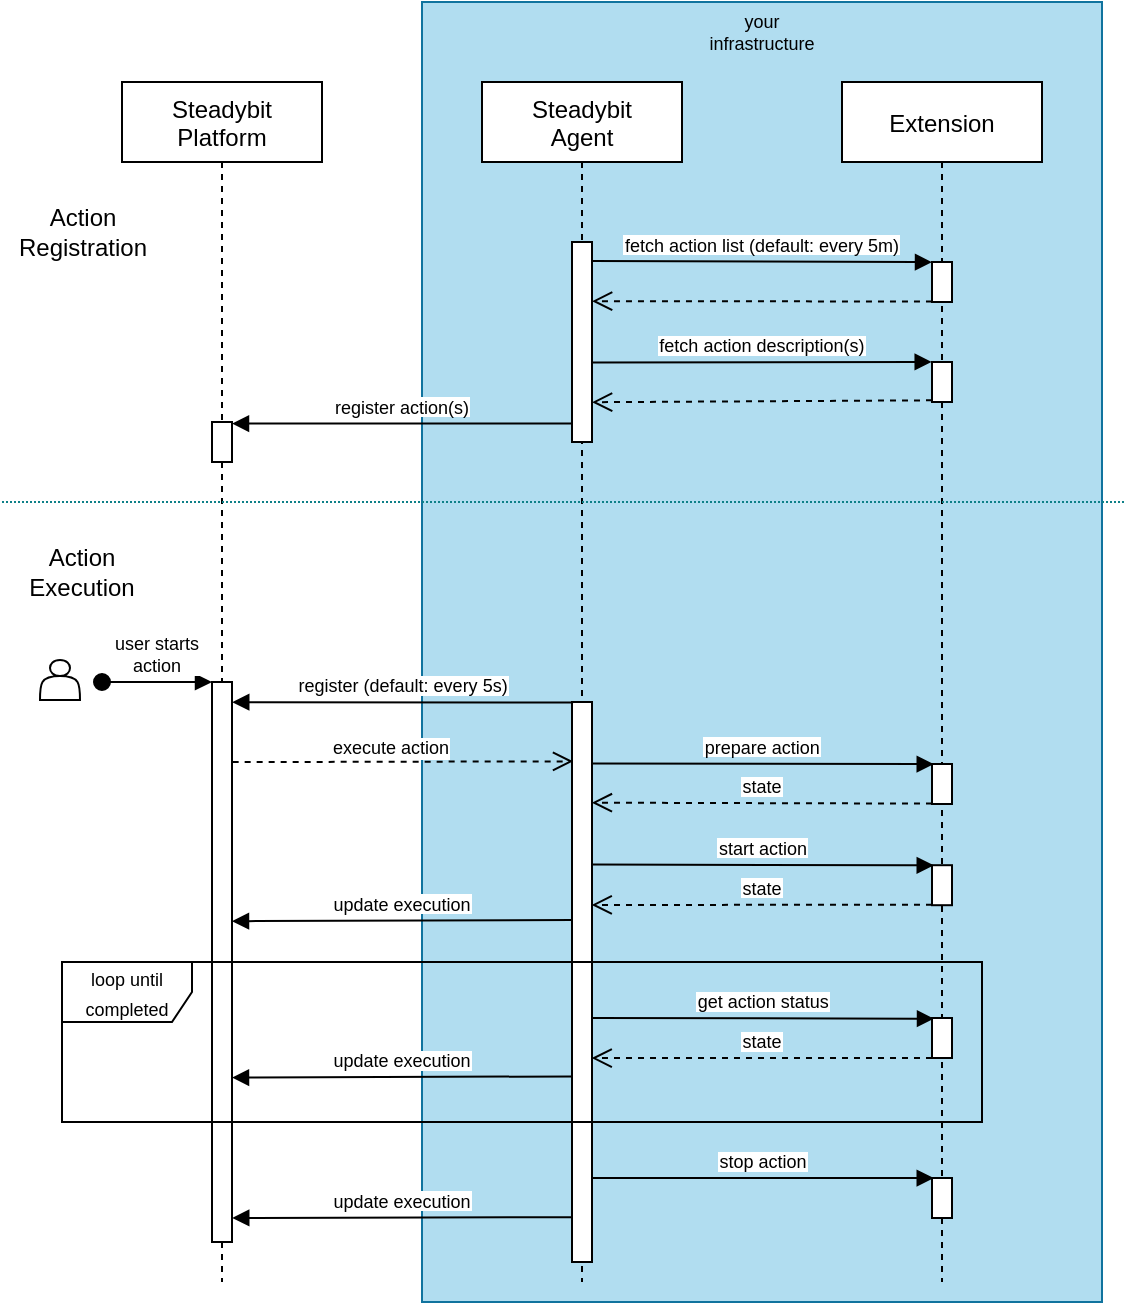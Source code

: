 <mxfile version="20.0.4" type="device"><diagram id="kgpKYQtTHZ0yAKxKKP6v" name="Page-1"><mxGraphModel dx="1426" dy="769" grid="1" gridSize="10" guides="1" tooltips="1" connect="1" arrows="1" fold="1" page="1" pageScale="1" pageWidth="827" pageHeight="1169" math="0" shadow="0"><root><mxCell id="0"/><mxCell id="1" parent="0"/><mxCell id="w1trGcJWHktViOVa-wdd-44" value="" style="whiteSpace=wrap;html=1;labelBackgroundColor=#0000CC;fontSize=9;fillColor=#b1ddf0;strokeColor=#10739e;" parent="1" vertex="1"><mxGeometry x="290" y="40" width="340" height="650" as="geometry"/></mxCell><mxCell id="3nuBFxr9cyL0pnOWT2aG-1" value="Steadybit &#10;Platform" style="shape=umlLifeline;perimeter=lifelinePerimeter;container=1;collapsible=0;recursiveResize=0;rounded=0;shadow=0;strokeWidth=1;" parent="1" vertex="1"><mxGeometry x="140" y="80" width="100" height="600" as="geometry"/></mxCell><mxCell id="3nuBFxr9cyL0pnOWT2aG-2" value="" style="points=[];perimeter=orthogonalPerimeter;rounded=0;shadow=0;strokeWidth=1;" parent="3nuBFxr9cyL0pnOWT2aG-1" vertex="1"><mxGeometry x="45" y="300" width="10" height="280" as="geometry"/></mxCell><mxCell id="3nuBFxr9cyL0pnOWT2aG-3" value="user starts&#10;action" style="verticalAlign=bottom;startArrow=oval;endArrow=block;startSize=8;shadow=0;strokeWidth=1;fontSize=9;" parent="3nuBFxr9cyL0pnOWT2aG-1" target="3nuBFxr9cyL0pnOWT2aG-2" edge="1"><mxGeometry relative="1" as="geometry"><mxPoint x="-10" y="300" as="sourcePoint"/></mxGeometry></mxCell><mxCell id="w1trGcJWHktViOVa-wdd-7" value="" style="points=[];perimeter=orthogonalPerimeter;rounded=0;shadow=0;strokeWidth=1;" parent="3nuBFxr9cyL0pnOWT2aG-1" vertex="1"><mxGeometry x="45" y="170" width="10" height="20" as="geometry"/></mxCell><mxCell id="3nuBFxr9cyL0pnOWT2aG-5" value="Steadybit&#10;Agent" style="shape=umlLifeline;perimeter=lifelinePerimeter;container=1;collapsible=0;recursiveResize=0;rounded=0;shadow=0;strokeWidth=1;" parent="1" vertex="1"><mxGeometry x="320" y="80" width="100" height="600" as="geometry"/></mxCell><mxCell id="3nuBFxr9cyL0pnOWT2aG-6" value="" style="points=[];perimeter=orthogonalPerimeter;rounded=0;shadow=0;strokeWidth=1;" parent="3nuBFxr9cyL0pnOWT2aG-5" vertex="1"><mxGeometry x="45" y="80" width="10" height="100" as="geometry"/></mxCell><mxCell id="w1trGcJWHktViOVa-wdd-23" value="" style="points=[];perimeter=orthogonalPerimeter;rounded=0;shadow=0;strokeWidth=1;fillColor=default;" parent="3nuBFxr9cyL0pnOWT2aG-5" vertex="1"><mxGeometry x="45" y="310" width="10" height="280" as="geometry"/></mxCell><mxCell id="3nuBFxr9cyL0pnOWT2aG-9" value="fetch action list (default: every 5m)" style="verticalAlign=bottom;endArrow=block;shadow=0;strokeWidth=1;entryX=0;entryY=0.004;entryDx=0;entryDy=0;entryPerimeter=0;exitX=1;exitY=0.095;exitDx=0;exitDy=0;exitPerimeter=0;fontSize=9;" parent="1" source="3nuBFxr9cyL0pnOWT2aG-6" target="w1trGcJWHktViOVa-wdd-2" edge="1"><mxGeometry relative="1" as="geometry"><mxPoint x="400" y="170" as="sourcePoint"/><mxPoint x="540" y="170" as="targetPoint"/><Array as="points"/></mxGeometry></mxCell><mxCell id="w1trGcJWHktViOVa-wdd-1" value="Extension" style="shape=umlLifeline;perimeter=lifelinePerimeter;container=1;collapsible=0;recursiveResize=0;rounded=0;shadow=0;strokeWidth=1;" parent="1" vertex="1"><mxGeometry x="500" y="80" width="100" height="600" as="geometry"/></mxCell><mxCell id="w1trGcJWHktViOVa-wdd-2" value="" style="points=[];perimeter=orthogonalPerimeter;rounded=0;shadow=0;strokeWidth=1;" parent="w1trGcJWHktViOVa-wdd-1" vertex="1"><mxGeometry x="45" y="90" width="10" height="20" as="geometry"/></mxCell><mxCell id="w1trGcJWHktViOVa-wdd-6" value="" style="points=[];perimeter=orthogonalPerimeter;rounded=0;shadow=0;strokeWidth=1;" parent="w1trGcJWHktViOVa-wdd-1" vertex="1"><mxGeometry x="45" y="140" width="10" height="20" as="geometry"/></mxCell><mxCell id="w1trGcJWHktViOVa-wdd-26" value="" style="points=[];perimeter=orthogonalPerimeter;rounded=0;shadow=0;strokeWidth=1;" parent="w1trGcJWHktViOVa-wdd-1" vertex="1"><mxGeometry x="45" y="341" width="10" height="20" as="geometry"/></mxCell><mxCell id="w1trGcJWHktViOVa-wdd-36" value="" style="points=[];perimeter=orthogonalPerimeter;rounded=0;shadow=0;strokeWidth=1;" parent="w1trGcJWHktViOVa-wdd-1" vertex="1"><mxGeometry x="45" y="391.6" width="10" height="20" as="geometry"/></mxCell><mxCell id="w1trGcJWHktViOVa-wdd-39" value="" style="points=[];perimeter=orthogonalPerimeter;rounded=0;shadow=0;strokeWidth=1;" parent="w1trGcJWHktViOVa-wdd-1" vertex="1"><mxGeometry x="45" y="548" width="10" height="20" as="geometry"/></mxCell><mxCell id="w1trGcJWHktViOVa-wdd-3" value="" style="verticalAlign=bottom;endArrow=open;dashed=1;endSize=8;shadow=0;strokeWidth=1;exitX=-0.001;exitY=0.987;exitDx=0;exitDy=0;exitPerimeter=0;entryX=1.005;entryY=0.296;entryDx=0;entryDy=0;entryPerimeter=0;" parent="1" source="w1trGcJWHktViOVa-wdd-2" target="3nuBFxr9cyL0pnOWT2aG-6" edge="1"><mxGeometry relative="1" as="geometry"><mxPoint x="400" y="191" as="targetPoint"/><mxPoint x="540" y="190.0" as="sourcePoint"/><Array as="points"/></mxGeometry></mxCell><mxCell id="w1trGcJWHktViOVa-wdd-4" value="fetch action description(s)" style="verticalAlign=bottom;endArrow=block;shadow=0;strokeWidth=1;entryX=-0.015;entryY=-0.001;entryDx=0;entryDy=0;entryPerimeter=0;exitX=0.996;exitY=0.602;exitDx=0;exitDy=0;exitPerimeter=0;fontSize=9;" parent="1" source="3nuBFxr9cyL0pnOWT2aG-6" target="w1trGcJWHktViOVa-wdd-6" edge="1"><mxGeometry relative="1" as="geometry"><mxPoint x="350" y="220" as="sourcePoint"/><mxPoint x="550" y="220" as="targetPoint"/><Array as="points"/></mxGeometry></mxCell><mxCell id="w1trGcJWHktViOVa-wdd-5" value="" style="verticalAlign=bottom;endArrow=open;dashed=1;endSize=8;shadow=0;strokeWidth=1;exitX=0;exitY=0.958;exitDx=0;exitDy=0;exitPerimeter=0;entryX=1.004;entryY=0.801;entryDx=0;entryDy=0;entryPerimeter=0;" parent="1" source="w1trGcJWHktViOVa-wdd-6" target="3nuBFxr9cyL0pnOWT2aG-6" edge="1"><mxGeometry relative="1" as="geometry"><mxPoint x="380" y="240" as="targetPoint"/><mxPoint x="553" y="240" as="sourcePoint"/><Array as="points"/></mxGeometry></mxCell><mxCell id="w1trGcJWHktViOVa-wdd-8" value="register action(s)" style="verticalAlign=bottom;endArrow=block;shadow=0;strokeWidth=1;exitX=0;exitY=0.908;exitDx=0;exitDy=0;exitPerimeter=0;fontSize=9;" parent="1" source="3nuBFxr9cyL0pnOWT2aG-6" target="w1trGcJWHktViOVa-wdd-7" edge="1"><mxGeometry relative="1" as="geometry"><mxPoint x="365" y="230" as="sourcePoint"/><mxPoint x="564.85" y="229.98" as="targetPoint"/><Array as="points"/></mxGeometry></mxCell><mxCell id="w1trGcJWHktViOVa-wdd-9" value="" style="shape=actor;whiteSpace=wrap;html=1;" parent="1" vertex="1"><mxGeometry x="99" y="369" width="20" height="20" as="geometry"/></mxCell><mxCell id="w1trGcJWHktViOVa-wdd-19" value="" style="endArrow=none;dashed=1;html=1;rounded=0;fontSize=7;fillColor=#b0e3e6;strokeColor=#0e8088;dashPattern=1 1;" parent="1" edge="1"><mxGeometry width="50" height="50" relative="1" as="geometry"><mxPoint x="80" y="290" as="sourcePoint"/><mxPoint x="641" y="290" as="targetPoint"/></mxGeometry></mxCell><mxCell id="w1trGcJWHktViOVa-wdd-20" value="&lt;font style=&quot;font-size: 12px;&quot;&gt;Action Registration&lt;/font&gt;" style="text;html=1;strokeColor=none;fillColor=none;align=center;verticalAlign=middle;whiteSpace=wrap;rounded=0;fontSize=10;" parent="1" vertex="1"><mxGeometry x="81" y="140" width="79" height="30" as="geometry"/></mxCell><mxCell id="w1trGcJWHktViOVa-wdd-21" value="&lt;font style=&quot;font-size: 12px;&quot;&gt;Action Execution&lt;/font&gt;" style="text;html=1;strokeColor=none;fillColor=none;align=center;verticalAlign=middle;whiteSpace=wrap;rounded=0;fontSize=10;" parent="1" vertex="1"><mxGeometry x="80" y="310" width="80" height="30" as="geometry"/></mxCell><mxCell id="w1trGcJWHktViOVa-wdd-25" value="register (default: every 5s)" style="verticalAlign=bottom;endArrow=block;shadow=0;strokeWidth=1;fontSize=9;exitX=0.055;exitY=0.001;exitDx=0;exitDy=0;exitPerimeter=0;entryX=1.013;entryY=0.036;entryDx=0;entryDy=0;entryPerimeter=0;" parent="1" source="w1trGcJWHktViOVa-wdd-23" target="3nuBFxr9cyL0pnOWT2aG-2" edge="1"><mxGeometry relative="1" as="geometry"><mxPoint x="270" y="420" as="sourcePoint"/><mxPoint x="200" y="390" as="targetPoint"/><Array as="points"/></mxGeometry></mxCell><mxCell id="w1trGcJWHktViOVa-wdd-27" value="prepare action" style="verticalAlign=bottom;endArrow=block;shadow=0;strokeWidth=1;fontSize=9;entryX=0.087;entryY=0.003;entryDx=0;entryDy=0;entryPerimeter=0;exitX=0.964;exitY=0.054;exitDx=0;exitDy=0;exitPerimeter=0;" parent="1" target="w1trGcJWHktViOVa-wdd-26" edge="1"><mxGeometry relative="1" as="geometry"><mxPoint x="374.64" y="420.72" as="sourcePoint"/><mxPoint x="436.72" y="462.0" as="targetPoint"/><Array as="points"/></mxGeometry></mxCell><mxCell id="w1trGcJWHktViOVa-wdd-28" value="state" style="verticalAlign=bottom;endArrow=open;dashed=1;endSize=8;shadow=0;strokeWidth=1;exitX=0;exitY=0.99;exitDx=0;exitDy=0;exitPerimeter=0;entryX=0.993;entryY=0.163;entryDx=0;entryDy=0;entryPerimeter=0;fontSize=9;" parent="1" source="w1trGcJWHktViOVa-wdd-26" edge="1"><mxGeometry relative="1" as="geometry"><mxPoint x="374.93" y="440.34" as="targetPoint"/><mxPoint x="539.96" y="440.53" as="sourcePoint"/><Array as="points"/><mxPoint as="offset"/></mxGeometry></mxCell><mxCell id="w1trGcJWHktViOVa-wdd-43" value="update execution" style="verticalAlign=bottom;endArrow=block;shadow=0;strokeWidth=1;fontSize=9;entryX=1.013;entryY=0.85;entryDx=0;entryDy=0;entryPerimeter=0;exitX=-0.047;exitY=0.92;exitDx=0;exitDy=0;exitPerimeter=0;" parent="1" source="w1trGcJWHktViOVa-wdd-23" edge="1"><mxGeometry relative="1" as="geometry"><mxPoint x="360" y="648" as="sourcePoint"/><mxPoint x="195.13" y="648" as="targetPoint"/><Array as="points"/></mxGeometry></mxCell><mxCell id="w1trGcJWHktViOVa-wdd-42" value="update execution" style="verticalAlign=bottom;endArrow=block;shadow=0;strokeWidth=1;fontSize=9;exitX=-0.003;exitY=0.5;exitDx=0;exitDy=0;exitPerimeter=0;entryX=1;entryY=0.503;entryDx=0;entryDy=0;entryPerimeter=0;" parent="1" edge="1"><mxGeometry relative="1" as="geometry"><mxPoint x="364.97" y="499" as="sourcePoint"/><mxPoint x="195" y="499.6" as="targetPoint"/><Array as="points"/></mxGeometry></mxCell><mxCell id="w1trGcJWHktViOVa-wdd-38" value="state" style="verticalAlign=bottom;endArrow=open;dashed=1;endSize=8;shadow=0;strokeWidth=1;exitX=0;exitY=0.99;exitDx=0;exitDy=0;exitPerimeter=0;entryX=0.984;entryY=0.447;entryDx=0;entryDy=0;entryPerimeter=0;fontSize=9;" parent="1" source="w1trGcJWHktViOVa-wdd-36" edge="1"><mxGeometry relative="1" as="geometry"><mxPoint x="374.84" y="491.46" as="targetPoint"/><mxPoint x="539.96" y="491.13" as="sourcePoint"/><Array as="points"/><mxPoint as="offset"/></mxGeometry></mxCell><mxCell id="w1trGcJWHktViOVa-wdd-37" value="start action" style="verticalAlign=bottom;endArrow=block;shadow=0;strokeWidth=1;fontSize=9;entryX=0.087;entryY=0.003;entryDx=0;entryDy=0;entryPerimeter=0;exitX=0.996;exitY=0.335;exitDx=0;exitDy=0;exitPerimeter=0;" parent="1" target="w1trGcJWHktViOVa-wdd-36" edge="1"><mxGeometry relative="1" as="geometry"><mxPoint x="374.96" y="471.3" as="sourcePoint"/><mxPoint x="436.72" y="512.6" as="targetPoint"/><Array as="points"/></mxGeometry></mxCell><mxCell id="w1trGcJWHktViOVa-wdd-45" value="" style="verticalAlign=bottom;endArrow=open;dashed=1;endSize=8;shadow=0;strokeWidth=1;entryX=0.053;entryY=0.106;entryDx=0;entryDy=0;entryPerimeter=0;exitX=1.033;exitY=0.143;exitDx=0;exitDy=0;exitPerimeter=0;" parent="1" source="3nuBFxr9cyL0pnOWT2aG-2" target="w1trGcJWHktViOVa-wdd-23" edge="1"><mxGeometry relative="1" as="geometry"><mxPoint x="385.04" y="250.1" as="targetPoint"/><mxPoint x="200" y="420" as="sourcePoint"/><Array as="points"/></mxGeometry></mxCell><mxCell id="w1trGcJWHktViOVa-wdd-46" value="execute action" style="edgeLabel;html=1;align=center;verticalAlign=middle;resizable=0;points=[];fontSize=9;" parent="w1trGcJWHktViOVa-wdd-45" vertex="1" connectable="0"><mxGeometry x="0.11" y="-1" relative="1" as="geometry"><mxPoint x="-16" y="-8" as="offset"/></mxGeometry></mxCell><mxCell id="w1trGcJWHktViOVa-wdd-48" value="your infrastructure" style="text;html=1;strokeColor=none;fillColor=none;align=center;verticalAlign=middle;whiteSpace=wrap;rounded=0;labelBackgroundColor=none;fontSize=9;" parent="1" vertex="1"><mxGeometry x="430" y="40" width="60" height="30" as="geometry"/></mxCell><mxCell id="w1trGcJWHktViOVa-wdd-40" value="stop action" style="verticalAlign=bottom;endArrow=block;shadow=0;strokeWidth=1;fontSize=9;entryX=0.087;entryY=0.003;entryDx=0;entryDy=0;entryPerimeter=0;" parent="1" source="w1trGcJWHktViOVa-wdd-23" target="w1trGcJWHktViOVa-wdd-39" edge="1"><mxGeometry relative="1" as="geometry"><mxPoint x="375" y="559.8" as="sourcePoint"/><mxPoint x="-63.28" y="521.4" as="targetPoint"/><Array as="points"/></mxGeometry></mxCell><mxCell id="TQGvzOqITg59MMcTdc7S-1" value="&lt;font style=&quot;font-size: 9px;&quot;&gt;loop until completed&lt;/font&gt;" style="shape=umlFrame;whiteSpace=wrap;html=1;width=65;height=30;" parent="1" vertex="1"><mxGeometry x="110" y="520" width="460" height="80" as="geometry"/></mxCell><mxCell id="TQGvzOqITg59MMcTdc7S-2" value="" style="points=[];perimeter=orthogonalPerimeter;rounded=0;shadow=0;strokeWidth=1;" parent="1" vertex="1"><mxGeometry x="545" y="548" width="10" height="20" as="geometry"/></mxCell><mxCell id="TQGvzOqITg59MMcTdc7S-3" value="get action status" style="verticalAlign=bottom;endArrow=block;shadow=0;strokeWidth=1;fontSize=9;entryX=0.087;entryY=0.003;entryDx=0;entryDy=0;entryPerimeter=0;exitX=0.996;exitY=0.335;exitDx=0;exitDy=0;exitPerimeter=0;" parent="1" edge="1"><mxGeometry relative="1" as="geometry"><mxPoint x="375.09" y="548" as="sourcePoint"/><mxPoint x="546.0" y="548.36" as="targetPoint"/><Array as="points"/></mxGeometry></mxCell><mxCell id="TQGvzOqITg59MMcTdc7S-4" value="state" style="verticalAlign=bottom;endArrow=open;dashed=1;endSize=8;shadow=0;strokeWidth=1;exitX=0;exitY=0.99;exitDx=0;exitDy=0;exitPerimeter=0;entryX=0.984;entryY=0.447;entryDx=0;entryDy=0;entryPerimeter=0;fontSize=9;" parent="1" edge="1"><mxGeometry relative="1" as="geometry"><mxPoint x="374.84" y="568.06" as="targetPoint"/><mxPoint x="545" y="568" as="sourcePoint"/><Array as="points"/><mxPoint as="offset"/></mxGeometry></mxCell><mxCell id="TQGvzOqITg59MMcTdc7S-5" value="update execution" style="verticalAlign=bottom;endArrow=block;shadow=0;strokeWidth=1;fontSize=9;exitX=-0.003;exitY=0.5;exitDx=0;exitDy=0;exitPerimeter=0;entryX=1;entryY=0.503;entryDx=0;entryDy=0;entryPerimeter=0;" parent="1" edge="1"><mxGeometry relative="1" as="geometry"><mxPoint x="364.97" y="577.2" as="sourcePoint"/><mxPoint x="195" y="577.8" as="targetPoint"/><Array as="points"/></mxGeometry></mxCell></root></mxGraphModel></diagram></mxfile>